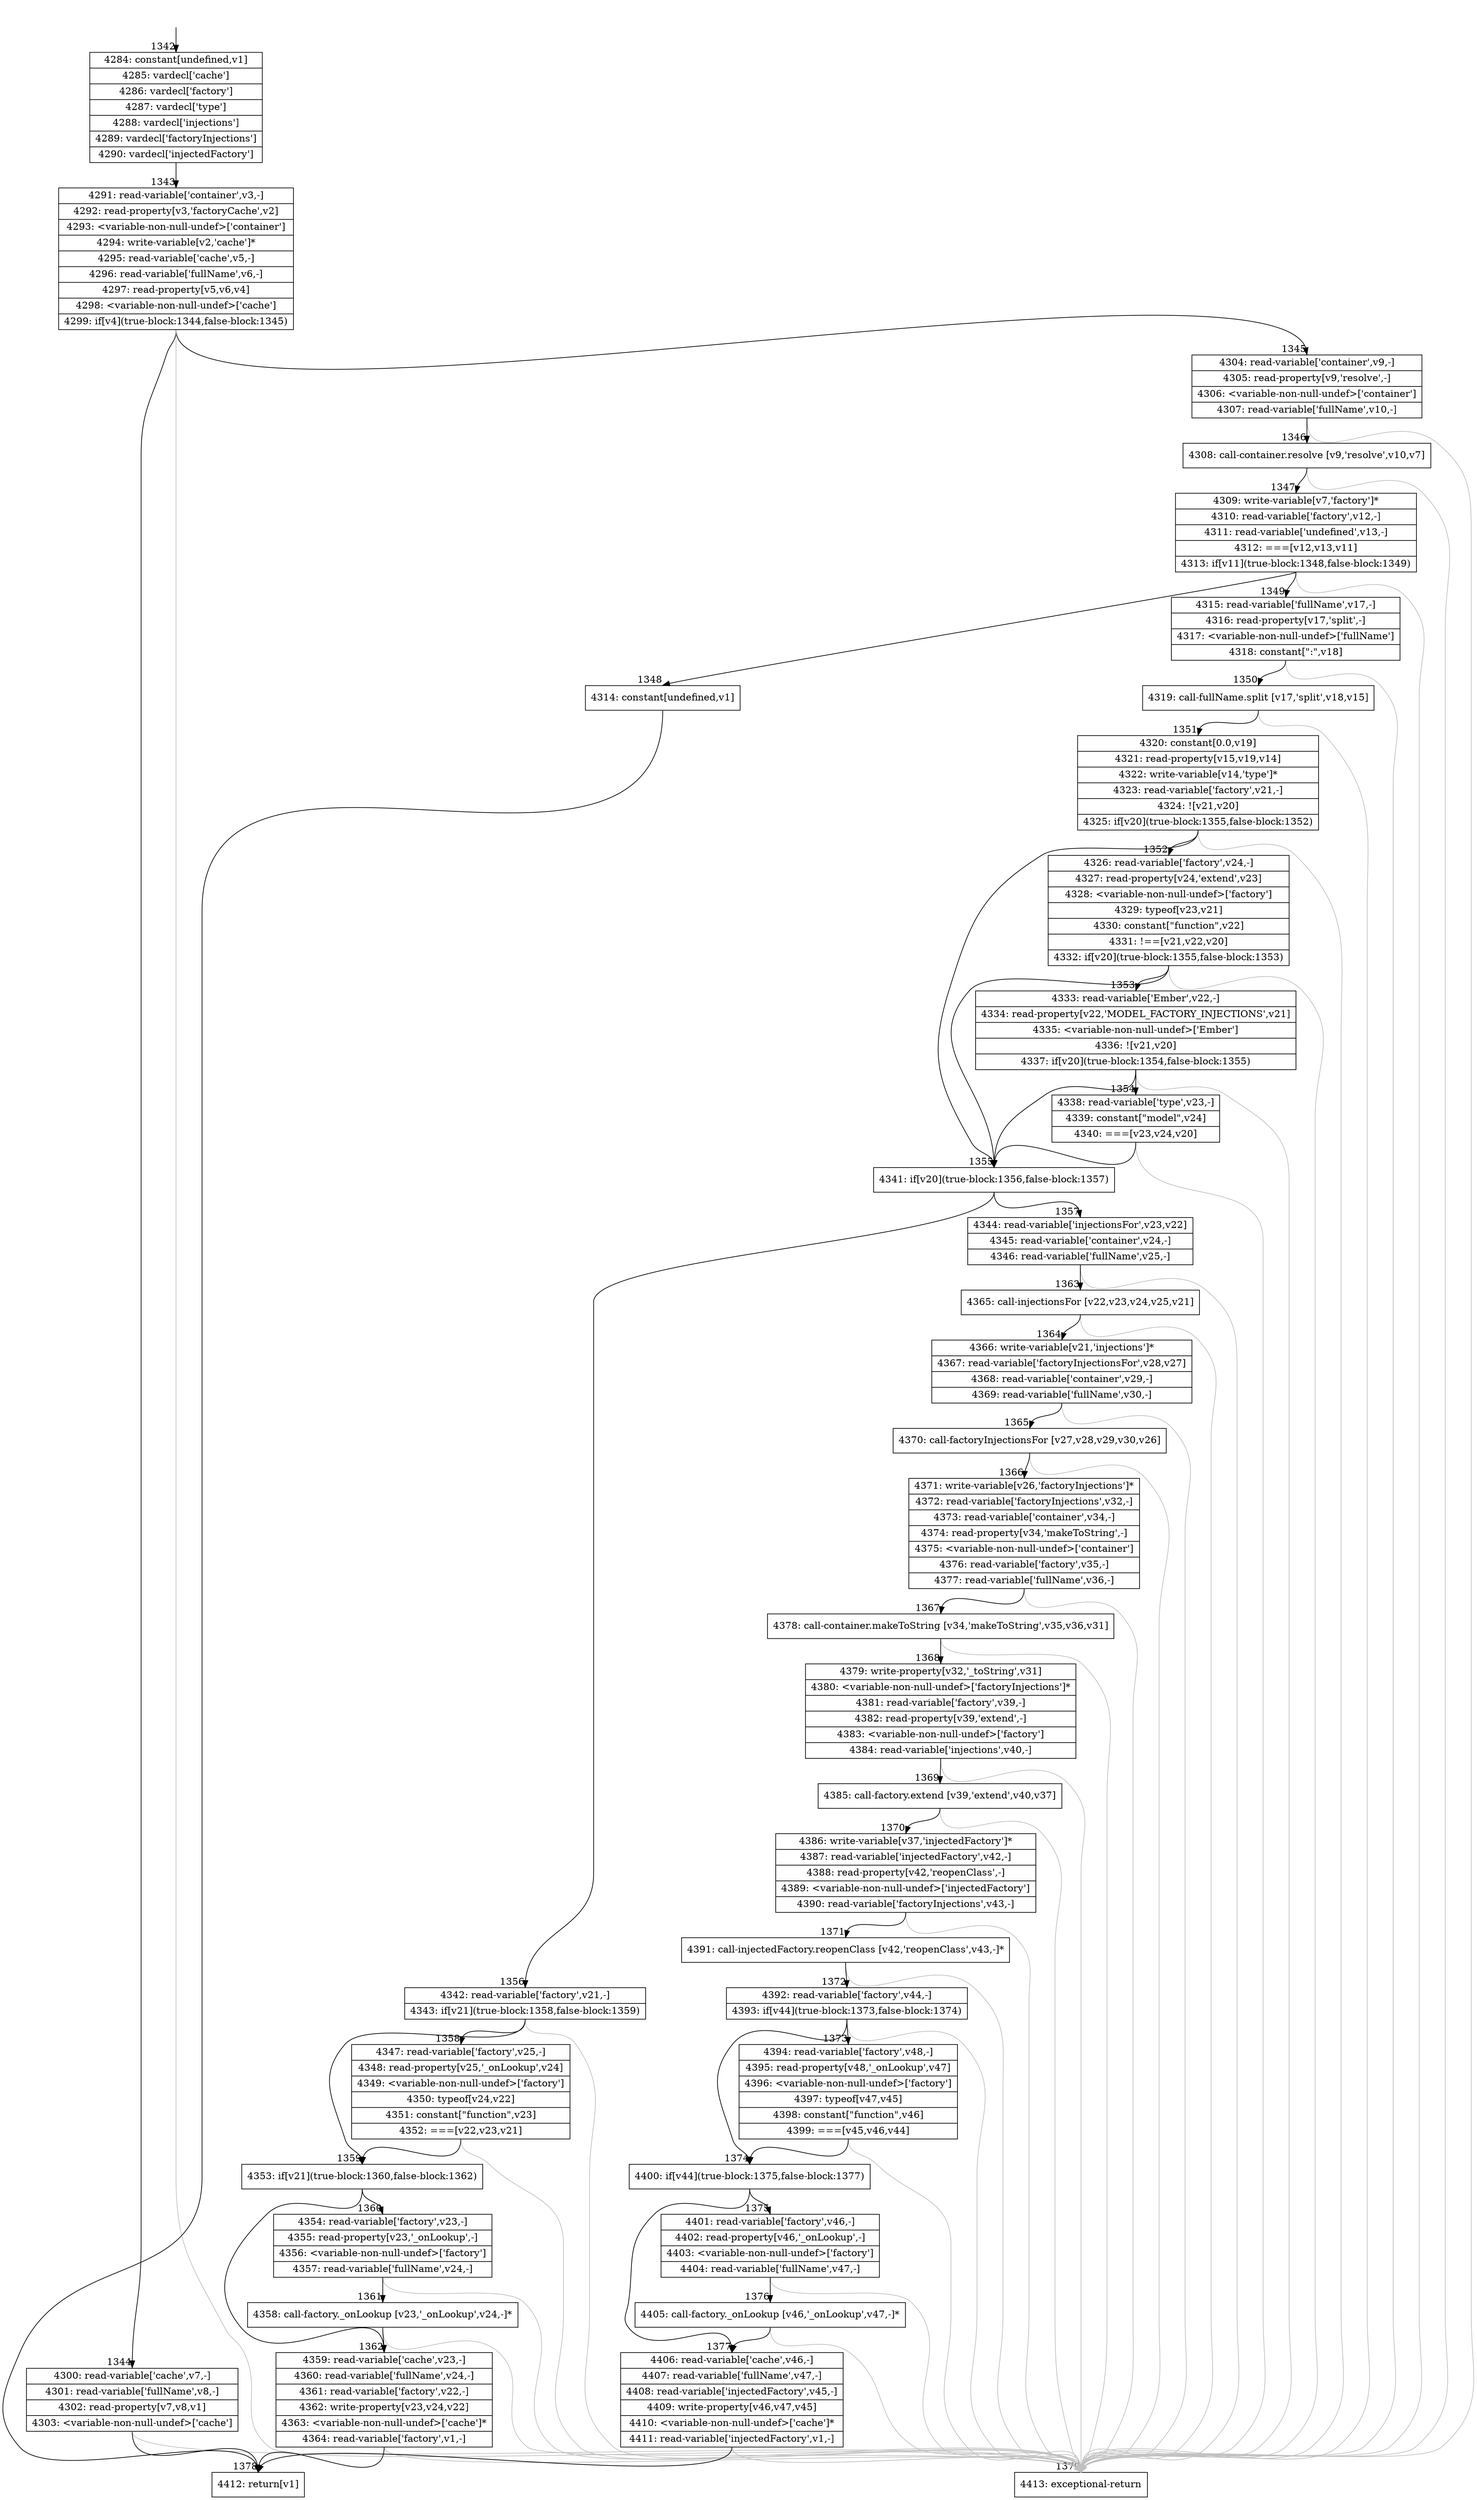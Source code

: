 digraph {
rankdir="TD"
BB_entry102[shape=none,label=""];
BB_entry102 -> BB1342 [tailport=s, headport=n, headlabel="    1342"]
BB1342 [shape=record label="{4284: constant[undefined,v1]|4285: vardecl['cache']|4286: vardecl['factory']|4287: vardecl['type']|4288: vardecl['injections']|4289: vardecl['factoryInjections']|4290: vardecl['injectedFactory']}" ] 
BB1342 -> BB1343 [tailport=s, headport=n, headlabel="      1343"]
BB1343 [shape=record label="{4291: read-variable['container',v3,-]|4292: read-property[v3,'factoryCache',v2]|4293: \<variable-non-null-undef\>['container']|4294: write-variable[v2,'cache']*|4295: read-variable['cache',v5,-]|4296: read-variable['fullName',v6,-]|4297: read-property[v5,v6,v4]|4298: \<variable-non-null-undef\>['cache']|4299: if[v4](true-block:1344,false-block:1345)}" ] 
BB1343 -> BB1344 [tailport=s, headport=n, headlabel="      1344"]
BB1343 -> BB1345 [tailport=s, headport=n, headlabel="      1345"]
BB1343 -> BB1379 [tailport=s, headport=n, color=gray, headlabel="      1379"]
BB1344 [shape=record label="{4300: read-variable['cache',v7,-]|4301: read-variable['fullName',v8,-]|4302: read-property[v7,v8,v1]|4303: \<variable-non-null-undef\>['cache']}" ] 
BB1344 -> BB1378 [tailport=s, headport=n, headlabel="      1378"]
BB1344 -> BB1379 [tailport=s, headport=n, color=gray]
BB1345 [shape=record label="{4304: read-variable['container',v9,-]|4305: read-property[v9,'resolve',-]|4306: \<variable-non-null-undef\>['container']|4307: read-variable['fullName',v10,-]}" ] 
BB1345 -> BB1346 [tailport=s, headport=n, headlabel="      1346"]
BB1345 -> BB1379 [tailport=s, headport=n, color=gray]
BB1346 [shape=record label="{4308: call-container.resolve [v9,'resolve',v10,v7]}" ] 
BB1346 -> BB1347 [tailport=s, headport=n, headlabel="      1347"]
BB1346 -> BB1379 [tailport=s, headport=n, color=gray]
BB1347 [shape=record label="{4309: write-variable[v7,'factory']*|4310: read-variable['factory',v12,-]|4311: read-variable['undefined',v13,-]|4312: ===[v12,v13,v11]|4313: if[v11](true-block:1348,false-block:1349)}" ] 
BB1347 -> BB1348 [tailport=s, headport=n, headlabel="      1348"]
BB1347 -> BB1349 [tailport=s, headport=n, headlabel="      1349"]
BB1347 -> BB1379 [tailport=s, headport=n, color=gray]
BB1348 [shape=record label="{4314: constant[undefined,v1]}" ] 
BB1348 -> BB1378 [tailport=s, headport=n]
BB1349 [shape=record label="{4315: read-variable['fullName',v17,-]|4316: read-property[v17,'split',-]|4317: \<variable-non-null-undef\>['fullName']|4318: constant[\":\",v18]}" ] 
BB1349 -> BB1350 [tailport=s, headport=n, headlabel="      1350"]
BB1349 -> BB1379 [tailport=s, headport=n, color=gray]
BB1350 [shape=record label="{4319: call-fullName.split [v17,'split',v18,v15]}" ] 
BB1350 -> BB1351 [tailport=s, headport=n, headlabel="      1351"]
BB1350 -> BB1379 [tailport=s, headport=n, color=gray]
BB1351 [shape=record label="{4320: constant[0.0,v19]|4321: read-property[v15,v19,v14]|4322: write-variable[v14,'type']*|4323: read-variable['factory',v21,-]|4324: ![v21,v20]|4325: if[v20](true-block:1355,false-block:1352)}" ] 
BB1351 -> BB1355 [tailport=s, headport=n, headlabel="      1355"]
BB1351 -> BB1352 [tailport=s, headport=n, headlabel="      1352"]
BB1351 -> BB1379 [tailport=s, headport=n, color=gray]
BB1352 [shape=record label="{4326: read-variable['factory',v24,-]|4327: read-property[v24,'extend',v23]|4328: \<variable-non-null-undef\>['factory']|4329: typeof[v23,v21]|4330: constant[\"function\",v22]|4331: !==[v21,v22,v20]|4332: if[v20](true-block:1355,false-block:1353)}" ] 
BB1352 -> BB1355 [tailport=s, headport=n]
BB1352 -> BB1353 [tailport=s, headport=n, headlabel="      1353"]
BB1352 -> BB1379 [tailport=s, headport=n, color=gray]
BB1353 [shape=record label="{4333: read-variable['Ember',v22,-]|4334: read-property[v22,'MODEL_FACTORY_INJECTIONS',v21]|4335: \<variable-non-null-undef\>['Ember']|4336: ![v21,v20]|4337: if[v20](true-block:1354,false-block:1355)}" ] 
BB1353 -> BB1355 [tailport=s, headport=n]
BB1353 -> BB1354 [tailport=s, headport=n, headlabel="      1354"]
BB1353 -> BB1379 [tailport=s, headport=n, color=gray]
BB1354 [shape=record label="{4338: read-variable['type',v23,-]|4339: constant[\"model\",v24]|4340: ===[v23,v24,v20]}" ] 
BB1354 -> BB1355 [tailport=s, headport=n]
BB1354 -> BB1379 [tailport=s, headport=n, color=gray]
BB1355 [shape=record label="{4341: if[v20](true-block:1356,false-block:1357)}" ] 
BB1355 -> BB1356 [tailport=s, headport=n, headlabel="      1356"]
BB1355 -> BB1357 [tailport=s, headport=n, headlabel="      1357"]
BB1356 [shape=record label="{4342: read-variable['factory',v21,-]|4343: if[v21](true-block:1358,false-block:1359)}" ] 
BB1356 -> BB1359 [tailport=s, headport=n, headlabel="      1359"]
BB1356 -> BB1358 [tailport=s, headport=n, headlabel="      1358"]
BB1356 -> BB1379 [tailport=s, headport=n, color=gray]
BB1357 [shape=record label="{4344: read-variable['injectionsFor',v23,v22]|4345: read-variable['container',v24,-]|4346: read-variable['fullName',v25,-]}" ] 
BB1357 -> BB1363 [tailport=s, headport=n, headlabel="      1363"]
BB1357 -> BB1379 [tailport=s, headport=n, color=gray]
BB1358 [shape=record label="{4347: read-variable['factory',v25,-]|4348: read-property[v25,'_onLookup',v24]|4349: \<variable-non-null-undef\>['factory']|4350: typeof[v24,v22]|4351: constant[\"function\",v23]|4352: ===[v22,v23,v21]}" ] 
BB1358 -> BB1359 [tailport=s, headport=n]
BB1358 -> BB1379 [tailport=s, headport=n, color=gray]
BB1359 [shape=record label="{4353: if[v21](true-block:1360,false-block:1362)}" ] 
BB1359 -> BB1360 [tailport=s, headport=n, headlabel="      1360"]
BB1359 -> BB1362 [tailport=s, headport=n, headlabel="      1362"]
BB1360 [shape=record label="{4354: read-variable['factory',v23,-]|4355: read-property[v23,'_onLookup',-]|4356: \<variable-non-null-undef\>['factory']|4357: read-variable['fullName',v24,-]}" ] 
BB1360 -> BB1361 [tailport=s, headport=n, headlabel="      1361"]
BB1360 -> BB1379 [tailport=s, headport=n, color=gray]
BB1361 [shape=record label="{4358: call-factory._onLookup [v23,'_onLookup',v24,-]*}" ] 
BB1361 -> BB1362 [tailport=s, headport=n]
BB1361 -> BB1379 [tailport=s, headport=n, color=gray]
BB1362 [shape=record label="{4359: read-variable['cache',v23,-]|4360: read-variable['fullName',v24,-]|4361: read-variable['factory',v22,-]|4362: write-property[v23,v24,v22]|4363: \<variable-non-null-undef\>['cache']*|4364: read-variable['factory',v1,-]}" ] 
BB1362 -> BB1378 [tailport=s, headport=n]
BB1362 -> BB1379 [tailport=s, headport=n, color=gray]
BB1363 [shape=record label="{4365: call-injectionsFor [v22,v23,v24,v25,v21]}" ] 
BB1363 -> BB1364 [tailport=s, headport=n, headlabel="      1364"]
BB1363 -> BB1379 [tailport=s, headport=n, color=gray]
BB1364 [shape=record label="{4366: write-variable[v21,'injections']*|4367: read-variable['factoryInjectionsFor',v28,v27]|4368: read-variable['container',v29,-]|4369: read-variable['fullName',v30,-]}" ] 
BB1364 -> BB1365 [tailport=s, headport=n, headlabel="      1365"]
BB1364 -> BB1379 [tailport=s, headport=n, color=gray]
BB1365 [shape=record label="{4370: call-factoryInjectionsFor [v27,v28,v29,v30,v26]}" ] 
BB1365 -> BB1366 [tailport=s, headport=n, headlabel="      1366"]
BB1365 -> BB1379 [tailport=s, headport=n, color=gray]
BB1366 [shape=record label="{4371: write-variable[v26,'factoryInjections']*|4372: read-variable['factoryInjections',v32,-]|4373: read-variable['container',v34,-]|4374: read-property[v34,'makeToString',-]|4375: \<variable-non-null-undef\>['container']|4376: read-variable['factory',v35,-]|4377: read-variable['fullName',v36,-]}" ] 
BB1366 -> BB1367 [tailport=s, headport=n, headlabel="      1367"]
BB1366 -> BB1379 [tailport=s, headport=n, color=gray]
BB1367 [shape=record label="{4378: call-container.makeToString [v34,'makeToString',v35,v36,v31]}" ] 
BB1367 -> BB1368 [tailport=s, headport=n, headlabel="      1368"]
BB1367 -> BB1379 [tailport=s, headport=n, color=gray]
BB1368 [shape=record label="{4379: write-property[v32,'_toString',v31]|4380: \<variable-non-null-undef\>['factoryInjections']*|4381: read-variable['factory',v39,-]|4382: read-property[v39,'extend',-]|4383: \<variable-non-null-undef\>['factory']|4384: read-variable['injections',v40,-]}" ] 
BB1368 -> BB1369 [tailport=s, headport=n, headlabel="      1369"]
BB1368 -> BB1379 [tailport=s, headport=n, color=gray]
BB1369 [shape=record label="{4385: call-factory.extend [v39,'extend',v40,v37]}" ] 
BB1369 -> BB1370 [tailport=s, headport=n, headlabel="      1370"]
BB1369 -> BB1379 [tailport=s, headport=n, color=gray]
BB1370 [shape=record label="{4386: write-variable[v37,'injectedFactory']*|4387: read-variable['injectedFactory',v42,-]|4388: read-property[v42,'reopenClass',-]|4389: \<variable-non-null-undef\>['injectedFactory']|4390: read-variable['factoryInjections',v43,-]}" ] 
BB1370 -> BB1371 [tailport=s, headport=n, headlabel="      1371"]
BB1370 -> BB1379 [tailport=s, headport=n, color=gray]
BB1371 [shape=record label="{4391: call-injectedFactory.reopenClass [v42,'reopenClass',v43,-]*}" ] 
BB1371 -> BB1372 [tailport=s, headport=n, headlabel="      1372"]
BB1371 -> BB1379 [tailport=s, headport=n, color=gray]
BB1372 [shape=record label="{4392: read-variable['factory',v44,-]|4393: if[v44](true-block:1373,false-block:1374)}" ] 
BB1372 -> BB1374 [tailport=s, headport=n, headlabel="      1374"]
BB1372 -> BB1373 [tailport=s, headport=n, headlabel="      1373"]
BB1372 -> BB1379 [tailport=s, headport=n, color=gray]
BB1373 [shape=record label="{4394: read-variable['factory',v48,-]|4395: read-property[v48,'_onLookup',v47]|4396: \<variable-non-null-undef\>['factory']|4397: typeof[v47,v45]|4398: constant[\"function\",v46]|4399: ===[v45,v46,v44]}" ] 
BB1373 -> BB1374 [tailport=s, headport=n]
BB1373 -> BB1379 [tailport=s, headport=n, color=gray]
BB1374 [shape=record label="{4400: if[v44](true-block:1375,false-block:1377)}" ] 
BB1374 -> BB1375 [tailport=s, headport=n, headlabel="      1375"]
BB1374 -> BB1377 [tailport=s, headport=n, headlabel="      1377"]
BB1375 [shape=record label="{4401: read-variable['factory',v46,-]|4402: read-property[v46,'_onLookup',-]|4403: \<variable-non-null-undef\>['factory']|4404: read-variable['fullName',v47,-]}" ] 
BB1375 -> BB1376 [tailport=s, headport=n, headlabel="      1376"]
BB1375 -> BB1379 [tailport=s, headport=n, color=gray]
BB1376 [shape=record label="{4405: call-factory._onLookup [v46,'_onLookup',v47,-]*}" ] 
BB1376 -> BB1377 [tailport=s, headport=n]
BB1376 -> BB1379 [tailport=s, headport=n, color=gray]
BB1377 [shape=record label="{4406: read-variable['cache',v46,-]|4407: read-variable['fullName',v47,-]|4408: read-variable['injectedFactory',v45,-]|4409: write-property[v46,v47,v45]|4410: \<variable-non-null-undef\>['cache']*|4411: read-variable['injectedFactory',v1,-]}" ] 
BB1377 -> BB1378 [tailport=s, headport=n]
BB1377 -> BB1379 [tailport=s, headport=n, color=gray]
BB1378 [shape=record label="{4412: return[v1]}" ] 
BB1379 [shape=record label="{4413: exceptional-return}" ] 
//#$~ 1865
}
